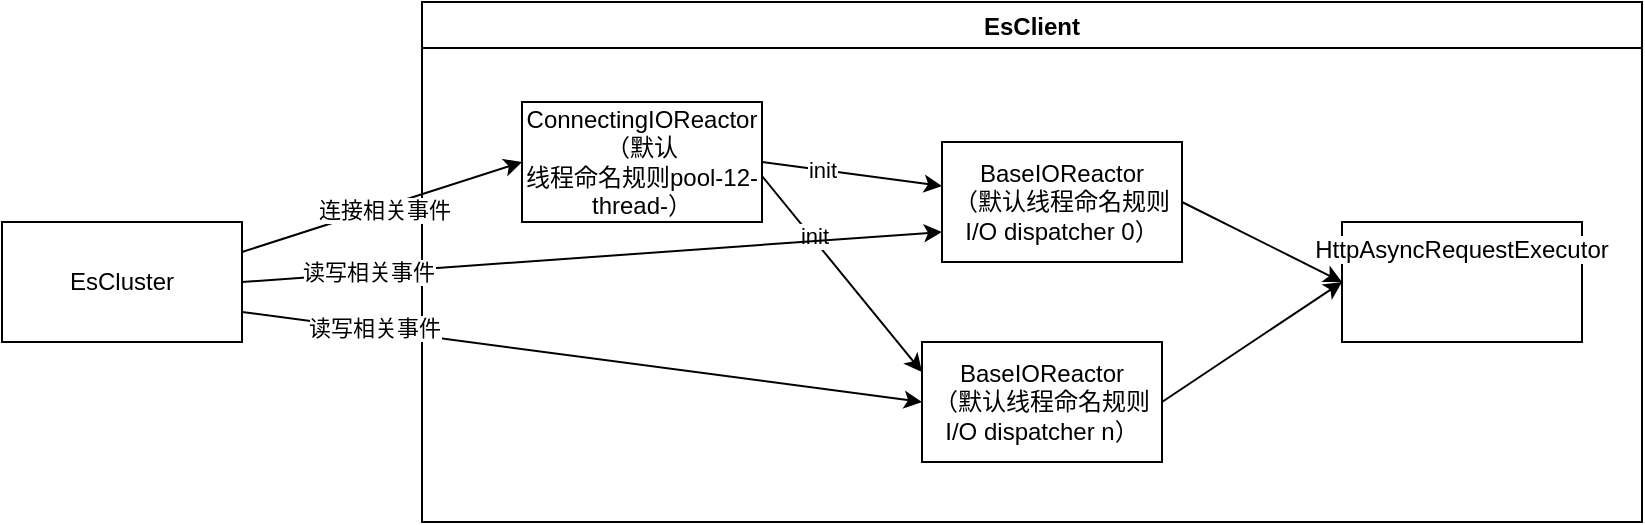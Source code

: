 <mxfile version="18.1.3" type="device"><diagram id="C5RBs43oDa-KdzZeNtuy" name="Page-1"><mxGraphModel dx="1845" dy="656" grid="1" gridSize="10" guides="1" tooltips="1" connect="1" arrows="1" fold="1" page="1" pageScale="1" pageWidth="827" pageHeight="1169" math="0" shadow="0"><root><mxCell id="WIyWlLk6GJQsqaUBKTNV-0"/><mxCell id="WIyWlLk6GJQsqaUBKTNV-1" parent="WIyWlLk6GJQsqaUBKTNV-0"/><mxCell id="DuLGvFruz8133XxUQIeV-2" value="EsClient" style="swimlane;fontColor=default;" vertex="1" parent="WIyWlLk6GJQsqaUBKTNV-1"><mxGeometry x="80" y="100" width="610" height="260" as="geometry"/></mxCell><mxCell id="DuLGvFruz8133XxUQIeV-17" style="rounded=0;orthogonalLoop=1;jettySize=auto;html=1;exitX=1;exitY=0.617;exitDx=0;exitDy=0;exitPerimeter=0;fontColor=default;entryX=0;entryY=0.25;entryDx=0;entryDy=0;" edge="1" parent="DuLGvFruz8133XxUQIeV-2" source="DuLGvFruz8133XxUQIeV-3" target="DuLGvFruz8133XxUQIeV-16"><mxGeometry relative="1" as="geometry"/></mxCell><mxCell id="DuLGvFruz8133XxUQIeV-26" value="init" style="edgeLabel;html=1;align=center;verticalAlign=middle;resizable=0;points=[];fontColor=default;" vertex="1" connectable="0" parent="DuLGvFruz8133XxUQIeV-17"><mxGeometry x="-0.381" y="1" relative="1" as="geometry"><mxPoint as="offset"/></mxGeometry></mxCell><mxCell id="DuLGvFruz8133XxUQIeV-3" value="ConnectingIOReactor（默认&#10;线程命名规则pool-12-thread-）" style="rounded=0;whiteSpace=wrap;fontColor=default;labelBackgroundColor=default;" vertex="1" parent="DuLGvFruz8133XxUQIeV-2"><mxGeometry x="50" y="50" width="120" height="60" as="geometry"/></mxCell><mxCell id="DuLGvFruz8133XxUQIeV-20" style="rounded=0;orthogonalLoop=1;jettySize=auto;html=1;exitX=1;exitY=0.5;exitDx=0;exitDy=0;entryX=0;entryY=0.5;entryDx=0;entryDy=0;fontColor=default;" edge="1" parent="DuLGvFruz8133XxUQIeV-2" source="DuLGvFruz8133XxUQIeV-13" target="DuLGvFruz8133XxUQIeV-19"><mxGeometry relative="1" as="geometry"/></mxCell><mxCell id="DuLGvFruz8133XxUQIeV-13" value="BaseIOReactor&#10;（默认线程命名规则I/O dispatcher 0）" style="whiteSpace=wrap;rounded=0;fontColor=default;labelBackgroundColor=default;strokeColor=default;" vertex="1" parent="DuLGvFruz8133XxUQIeV-2"><mxGeometry x="260" y="70" width="120" height="60" as="geometry"/></mxCell><mxCell id="DuLGvFruz8133XxUQIeV-14" value="" style="rounded=0;orthogonalLoop=1;jettySize=auto;html=1;exitX=1;exitY=0.5;exitDx=0;exitDy=0;fontColor=default;" edge="1" parent="DuLGvFruz8133XxUQIeV-2" source="DuLGvFruz8133XxUQIeV-3" target="DuLGvFruz8133XxUQIeV-13"><mxGeometry relative="1" as="geometry"/></mxCell><mxCell id="DuLGvFruz8133XxUQIeV-25" value="init" style="edgeLabel;html=1;align=center;verticalAlign=middle;resizable=0;points=[];fontColor=default;" vertex="1" connectable="0" parent="DuLGvFruz8133XxUQIeV-14"><mxGeometry x="-0.323" relative="1" as="geometry"><mxPoint as="offset"/></mxGeometry></mxCell><mxCell id="DuLGvFruz8133XxUQIeV-21" style="rounded=0;orthogonalLoop=1;jettySize=auto;html=1;exitX=1;exitY=0.5;exitDx=0;exitDy=0;entryX=0;entryY=0.5;entryDx=0;entryDy=0;fontColor=default;" edge="1" parent="DuLGvFruz8133XxUQIeV-2" source="DuLGvFruz8133XxUQIeV-16" target="DuLGvFruz8133XxUQIeV-19"><mxGeometry relative="1" as="geometry"/></mxCell><mxCell id="DuLGvFruz8133XxUQIeV-16" value="BaseIOReactor&#10;（默认线程命名规则I/O dispatcher n）" style="whiteSpace=wrap;rounded=0;fontColor=default;labelBackgroundColor=default;" vertex="1" parent="DuLGvFruz8133XxUQIeV-2"><mxGeometry x="250" y="170" width="120" height="60" as="geometry"/></mxCell><mxCell id="DuLGvFruz8133XxUQIeV-19" value="HttpAsyncRequestExecutor" style="rounded=0;whiteSpace=wrap;fontColor=default;labelBackgroundColor=default;verticalAlign=top;" vertex="1" parent="DuLGvFruz8133XxUQIeV-2"><mxGeometry x="460" y="110" width="120" height="60" as="geometry"/></mxCell><mxCell id="DuLGvFruz8133XxUQIeV-10" style="rounded=0;orthogonalLoop=1;jettySize=auto;html=1;exitX=1;exitY=0.25;exitDx=0;exitDy=0;entryX=0;entryY=0.5;entryDx=0;entryDy=0;fontColor=default;" edge="1" parent="WIyWlLk6GJQsqaUBKTNV-1" source="DuLGvFruz8133XxUQIeV-5" target="DuLGvFruz8133XxUQIeV-3"><mxGeometry relative="1" as="geometry"/></mxCell><mxCell id="DuLGvFruz8133XxUQIeV-22" value="连接相关事件" style="edgeLabel;html=1;align=center;verticalAlign=middle;resizable=0;points=[];fontColor=default;" vertex="1" connectable="0" parent="DuLGvFruz8133XxUQIeV-10"><mxGeometry y="-1" relative="1" as="geometry"><mxPoint as="offset"/></mxGeometry></mxCell><mxCell id="DuLGvFruz8133XxUQIeV-28" style="edgeStyle=none;rounded=0;orthogonalLoop=1;jettySize=auto;html=1;exitX=1;exitY=0.5;exitDx=0;exitDy=0;entryX=0;entryY=0.75;entryDx=0;entryDy=0;labelBackgroundColor=default;labelBorderColor=default;fontColor=default;" edge="1" parent="WIyWlLk6GJQsqaUBKTNV-1" source="DuLGvFruz8133XxUQIeV-5" target="DuLGvFruz8133XxUQIeV-13"><mxGeometry relative="1" as="geometry"/></mxCell><mxCell id="DuLGvFruz8133XxUQIeV-30" value="读写相关事件" style="edgeLabel;html=1;align=center;verticalAlign=middle;resizable=0;points=[];fontColor=default;" vertex="1" connectable="0" parent="DuLGvFruz8133XxUQIeV-28"><mxGeometry x="-0.641" y="1" relative="1" as="geometry"><mxPoint as="offset"/></mxGeometry></mxCell><mxCell id="DuLGvFruz8133XxUQIeV-29" style="edgeStyle=none;rounded=0;orthogonalLoop=1;jettySize=auto;html=1;exitX=1;exitY=0.75;exitDx=0;exitDy=0;entryX=0;entryY=0.5;entryDx=0;entryDy=0;labelBackgroundColor=default;labelBorderColor=default;fontColor=default;" edge="1" parent="WIyWlLk6GJQsqaUBKTNV-1" source="DuLGvFruz8133XxUQIeV-5" target="DuLGvFruz8133XxUQIeV-16"><mxGeometry relative="1" as="geometry"/></mxCell><mxCell id="DuLGvFruz8133XxUQIeV-32" value="读写相关事件" style="edgeLabel;html=1;align=center;verticalAlign=middle;resizable=0;points=[];fontColor=default;" vertex="1" connectable="0" parent="DuLGvFruz8133XxUQIeV-29"><mxGeometry x="-0.616" y="1" relative="1" as="geometry"><mxPoint as="offset"/></mxGeometry></mxCell><mxCell id="DuLGvFruz8133XxUQIeV-5" value="EsCluster" style="rounded=0;whiteSpace=wrap;html=1;fontColor=default;" vertex="1" parent="WIyWlLk6GJQsqaUBKTNV-1"><mxGeometry x="-130" y="210" width="120" height="60" as="geometry"/></mxCell></root></mxGraphModel></diagram></mxfile>